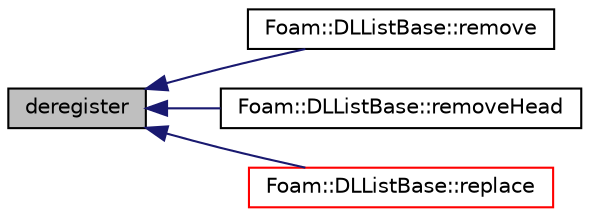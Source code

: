 digraph "deregister"
{
  bgcolor="transparent";
  edge [fontname="Helvetica",fontsize="10",labelfontname="Helvetica",labelfontsize="10"];
  node [fontname="Helvetica",fontsize="10",shape=record];
  rankdir="LR";
  Node1 [label="deregister",height=0.2,width=0.4,color="black", fillcolor="grey75", style="filled", fontcolor="black"];
  Node1 -> Node2 [dir="back",color="midnightblue",fontsize="10",style="solid",fontname="Helvetica"];
  Node2 [label="Foam::DLListBase::remove",height=0.2,width=0.4,color="black",URL="$a00573.html#a261132ea9ca45a3412fc3388d66a99a0",tooltip="Remove and return element. "];
  Node1 -> Node3 [dir="back",color="midnightblue",fontsize="10",style="solid",fontname="Helvetica"];
  Node3 [label="Foam::DLListBase::removeHead",height=0.2,width=0.4,color="black",URL="$a00573.html#aa3a15a64d327a1310d7d074c727d0ae1",tooltip="Remove and return head. "];
  Node1 -> Node4 [dir="back",color="midnightblue",fontsize="10",style="solid",fontname="Helvetica"];
  Node4 [label="Foam::DLListBase::replace",height=0.2,width=0.4,color="red",URL="$a00573.html#a558d4ce342e507544899dbc09f280bda",tooltip="Replace oldLink with newLink and return element. "];
}
